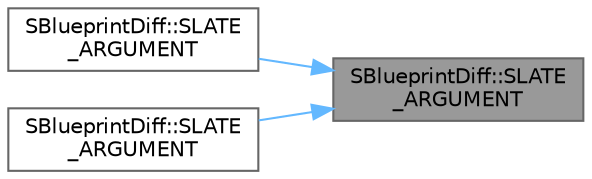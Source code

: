 digraph "SBlueprintDiff::SLATE_ARGUMENT"
{
 // INTERACTIVE_SVG=YES
 // LATEX_PDF_SIZE
  bgcolor="transparent";
  edge [fontname=Helvetica,fontsize=10,labelfontname=Helvetica,labelfontsize=10];
  node [fontname=Helvetica,fontsize=10,shape=box,height=0.2,width=0.4];
  rankdir="RL";
  Node1 [id="Node000001",label="SBlueprintDiff::SLATE\l_ARGUMENT",height=0.2,width=0.4,color="gray40", fillcolor="grey60", style="filled", fontcolor="black",tooltip=" "];
  Node1 -> Node2 [id="edge1_Node000001_Node000002",dir="back",color="steelblue1",style="solid",tooltip=" "];
  Node2 [id="Node000002",label="SBlueprintDiff::SLATE\l_ARGUMENT",height=0.2,width=0.4,color="grey40", fillcolor="white", style="filled",URL="$db/d14/classSBlueprintDiff.html#aad2bcfa1a77f658fd4cfc4dca3390c0e",tooltip=" "];
  Node1 -> Node3 [id="edge2_Node000001_Node000003",dir="back",color="steelblue1",style="solid",tooltip=" "];
  Node3 [id="Node000003",label="SBlueprintDiff::SLATE\l_ARGUMENT",height=0.2,width=0.4,color="grey40", fillcolor="white", style="filled",URL="$db/d14/classSBlueprintDiff.html#a6e215923a5708d44cfacdfd8d6526dee",tooltip=" "];
}
